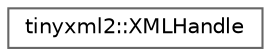 digraph "Representação gráfica da hiearquia da classe"
{
 // LATEX_PDF_SIZE
  bgcolor="transparent";
  edge [fontname=Helvetica,fontsize=10,labelfontname=Helvetica,labelfontsize=10];
  node [fontname=Helvetica,fontsize=10,shape=box,height=0.2,width=0.4];
  rankdir="LR";
  Node0 [id="Node000000",label="tinyxml2::XMLHandle",height=0.2,width=0.4,color="grey40", fillcolor="white", style="filled",URL="$classtinyxml2_1_1_x_m_l_handle.html",tooltip=" "];
}
